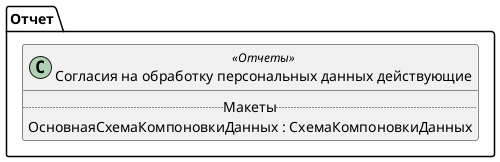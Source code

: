 ﻿@startuml СогласияНаОбработкуПерсональныхДанныхДействующие
'!include templates.wsd
'..\include templates.wsd
class Отчет.СогласияНаОбработкуПерсональныхДанныхДействующие as "Согласия на обработку персональных данных действующие" <<Отчеты>>
{
..Макеты..
ОсновнаяСхемаКомпоновкиДанных : СхемаКомпоновкиДанных
}
@enduml
